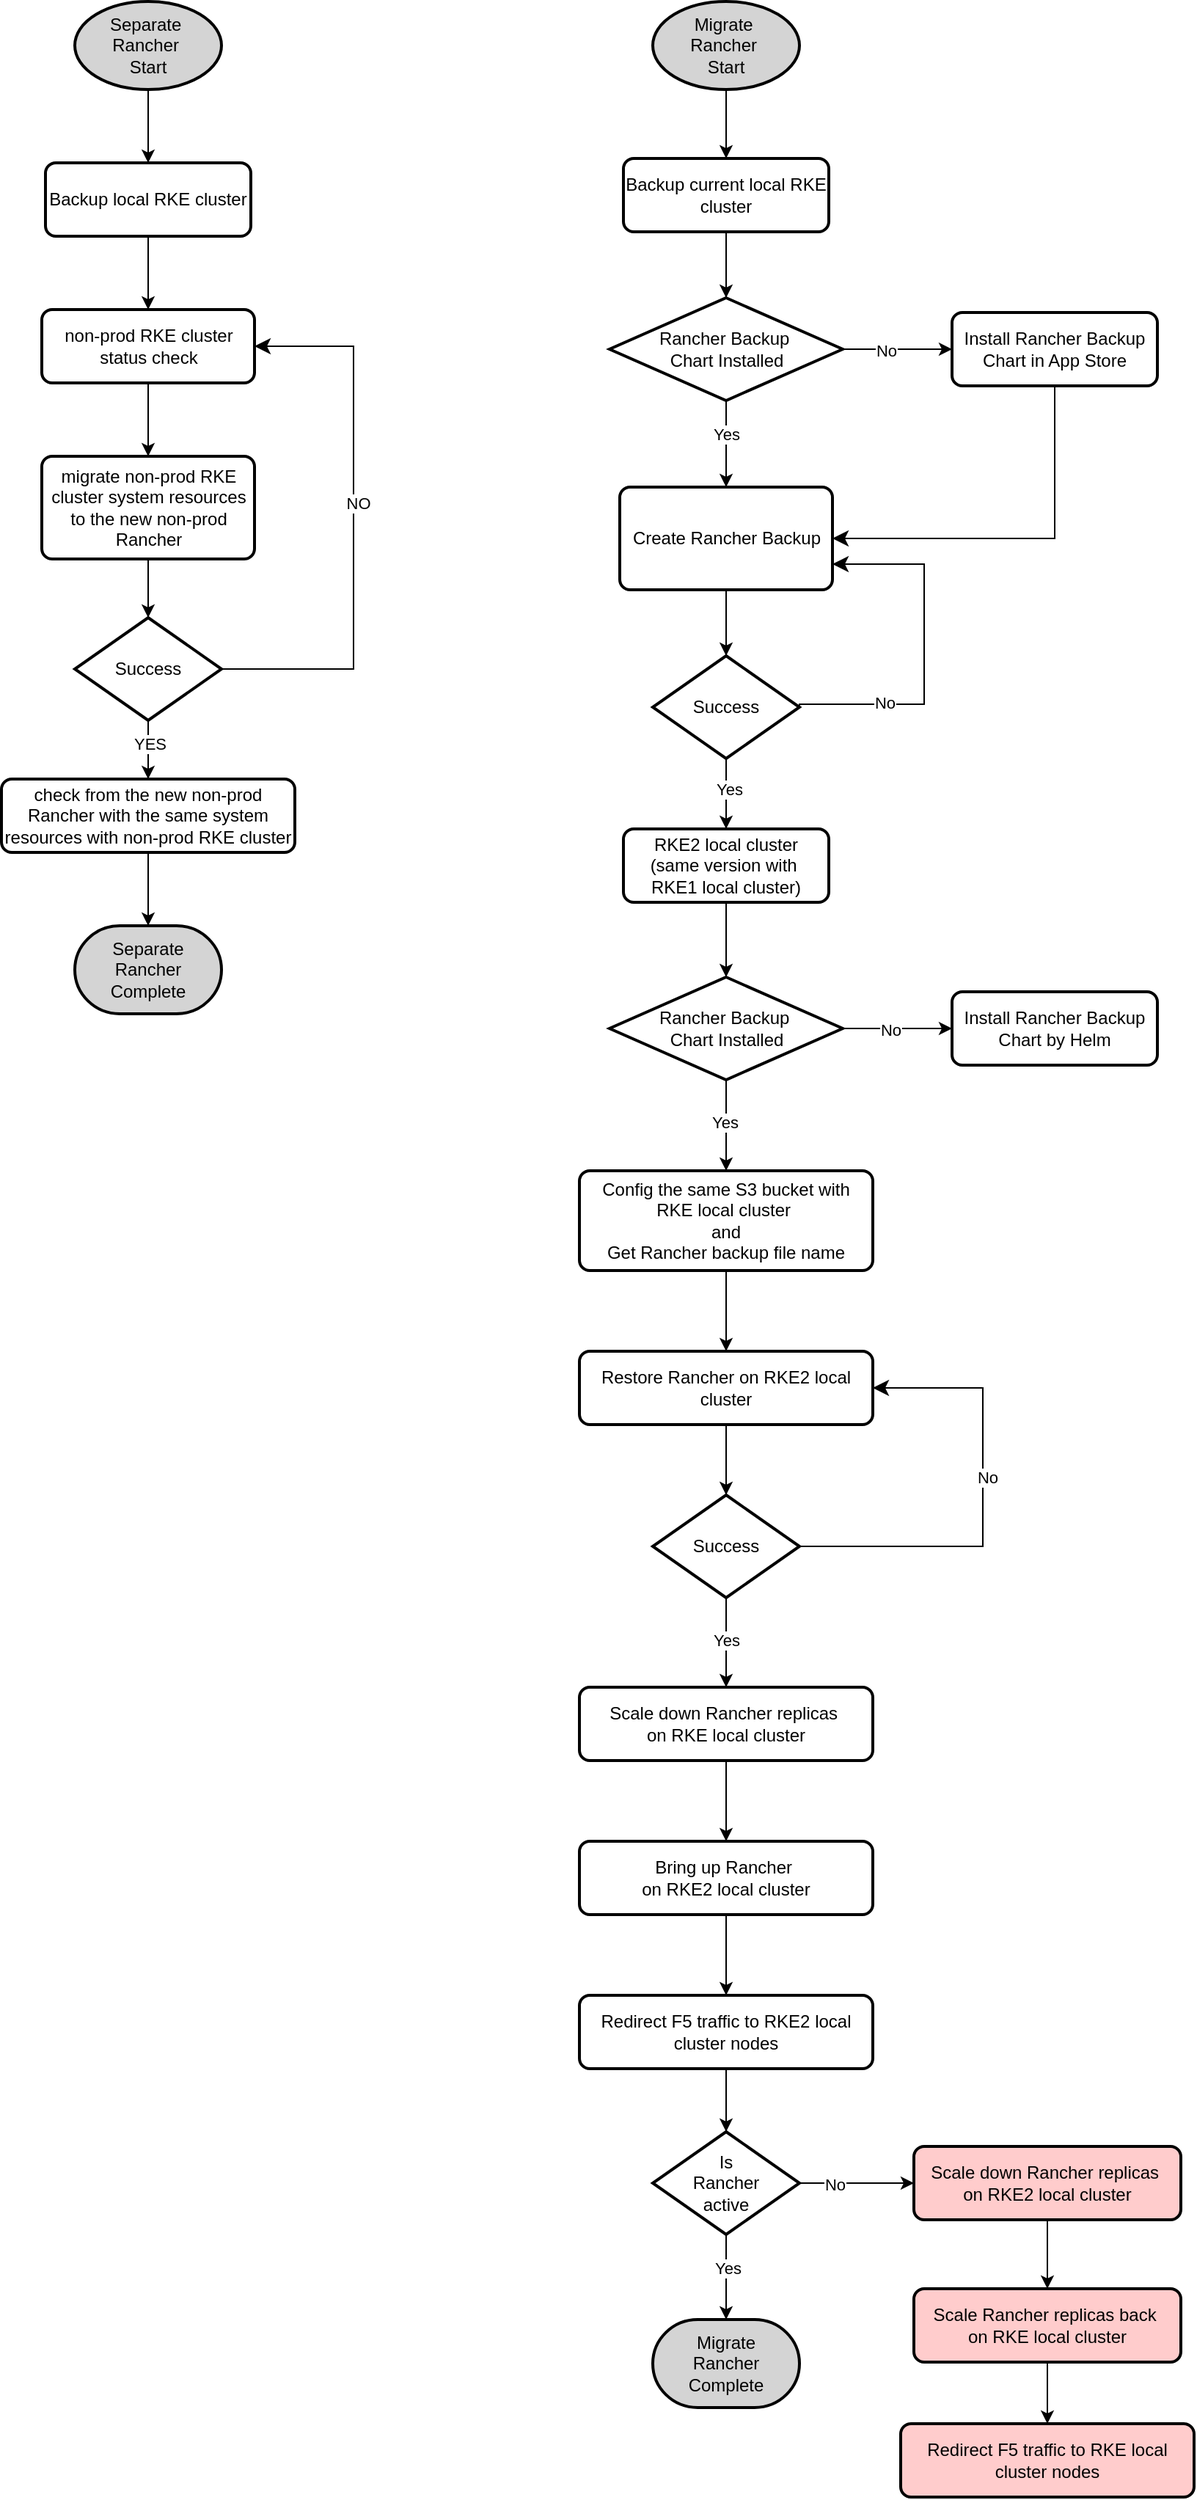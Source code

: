 <mxfile version="26.0.11">
  <diagram id="C5RBs43oDa-KdzZeNtuy" name="Page-1">
    <mxGraphModel dx="1242" dy="741" grid="0" gridSize="10" guides="1" tooltips="1" connect="1" arrows="1" fold="1" page="0" pageScale="1" pageWidth="827" pageHeight="1169" math="0" shadow="0">
      <root>
        <mxCell id="WIyWlLk6GJQsqaUBKTNV-0" />
        <mxCell id="WIyWlLk6GJQsqaUBKTNV-1" parent="WIyWlLk6GJQsqaUBKTNV-0" />
        <mxCell id="XbjGTauby8Pg0xVq4k7X-6" value="" style="edgeStyle=orthogonalEdgeStyle;rounded=0;orthogonalLoop=1;jettySize=auto;html=1;" edge="1" parent="WIyWlLk6GJQsqaUBKTNV-1" source="XbjGTauby8Pg0xVq4k7X-0" target="XbjGTauby8Pg0xVq4k7X-1">
          <mxGeometry relative="1" as="geometry" />
        </mxCell>
        <mxCell id="XbjGTauby8Pg0xVq4k7X-0" value="Separate&amp;nbsp;&lt;div&gt;Rancher&amp;nbsp;&lt;/div&gt;&lt;div&gt;Start&lt;/div&gt;" style="strokeWidth=2;html=1;shape=mxgraph.flowchart.start_1;whiteSpace=wrap;fillColor=light-dark(#D4D4D4,var(--ge-dark-color, #121212));" vertex="1" parent="WIyWlLk6GJQsqaUBKTNV-1">
          <mxGeometry x="170" y="60" width="100" height="60" as="geometry" />
        </mxCell>
        <mxCell id="XbjGTauby8Pg0xVq4k7X-7" value="" style="edgeStyle=orthogonalEdgeStyle;rounded=0;orthogonalLoop=1;jettySize=auto;html=1;" edge="1" parent="WIyWlLk6GJQsqaUBKTNV-1" source="XbjGTauby8Pg0xVq4k7X-1" target="XbjGTauby8Pg0xVq4k7X-2">
          <mxGeometry relative="1" as="geometry" />
        </mxCell>
        <mxCell id="XbjGTauby8Pg0xVq4k7X-1" value="Backup local RKE cluster" style="rounded=1;whiteSpace=wrap;html=1;absoluteArcSize=1;arcSize=14;strokeWidth=2;" vertex="1" parent="WIyWlLk6GJQsqaUBKTNV-1">
          <mxGeometry x="150" y="170" width="140" height="50" as="geometry" />
        </mxCell>
        <mxCell id="XbjGTauby8Pg0xVq4k7X-8" value="" style="edgeStyle=orthogonalEdgeStyle;rounded=0;orthogonalLoop=1;jettySize=auto;html=1;" edge="1" parent="WIyWlLk6GJQsqaUBKTNV-1" source="XbjGTauby8Pg0xVq4k7X-2" target="XbjGTauby8Pg0xVq4k7X-3">
          <mxGeometry relative="1" as="geometry" />
        </mxCell>
        <mxCell id="XbjGTauby8Pg0xVq4k7X-2" value="non-prod RKE cluster status check" style="rounded=1;whiteSpace=wrap;html=1;absoluteArcSize=1;arcSize=14;strokeWidth=2;" vertex="1" parent="WIyWlLk6GJQsqaUBKTNV-1">
          <mxGeometry x="147.5" y="270" width="145" height="50" as="geometry" />
        </mxCell>
        <mxCell id="XbjGTauby8Pg0xVq4k7X-9" value="" style="edgeStyle=orthogonalEdgeStyle;rounded=0;orthogonalLoop=1;jettySize=auto;html=1;" edge="1" parent="WIyWlLk6GJQsqaUBKTNV-1" source="XbjGTauby8Pg0xVq4k7X-3" target="XbjGTauby8Pg0xVq4k7X-4">
          <mxGeometry relative="1" as="geometry" />
        </mxCell>
        <mxCell id="XbjGTauby8Pg0xVq4k7X-3" value="migrate non-prod RKE cluster system resources to the new non-prod Rancher" style="rounded=1;whiteSpace=wrap;html=1;absoluteArcSize=1;arcSize=14;strokeWidth=2;" vertex="1" parent="WIyWlLk6GJQsqaUBKTNV-1">
          <mxGeometry x="147.5" y="370" width="145" height="70" as="geometry" />
        </mxCell>
        <mxCell id="XbjGTauby8Pg0xVq4k7X-11" value="" style="edgeStyle=orthogonalEdgeStyle;rounded=0;orthogonalLoop=1;jettySize=auto;html=1;" edge="1" parent="WIyWlLk6GJQsqaUBKTNV-1" source="XbjGTauby8Pg0xVq4k7X-4" target="XbjGTauby8Pg0xVq4k7X-10">
          <mxGeometry relative="1" as="geometry" />
        </mxCell>
        <mxCell id="XbjGTauby8Pg0xVq4k7X-13" value="YES" style="edgeLabel;html=1;align=center;verticalAlign=middle;resizable=0;points=[];" vertex="1" connectable="0" parent="XbjGTauby8Pg0xVq4k7X-11">
          <mxGeometry x="-0.2" y="1" relative="1" as="geometry">
            <mxPoint as="offset" />
          </mxGeometry>
        </mxCell>
        <mxCell id="XbjGTauby8Pg0xVq4k7X-4" value="Success" style="strokeWidth=2;html=1;shape=mxgraph.flowchart.decision;whiteSpace=wrap;" vertex="1" parent="WIyWlLk6GJQsqaUBKTNV-1">
          <mxGeometry x="170" y="480" width="100" height="70" as="geometry" />
        </mxCell>
        <mxCell id="XbjGTauby8Pg0xVq4k7X-5" value="Separate&lt;div&gt;Rancher&lt;/div&gt;&lt;div&gt;Complete&lt;/div&gt;" style="strokeWidth=2;html=1;shape=mxgraph.flowchart.terminator;whiteSpace=wrap;fillColor=light-dark(#D4D4D4,var(--ge-dark-color, #121212));" vertex="1" parent="WIyWlLk6GJQsqaUBKTNV-1">
          <mxGeometry x="170" y="690" width="100" height="60" as="geometry" />
        </mxCell>
        <mxCell id="XbjGTauby8Pg0xVq4k7X-12" value="" style="edgeStyle=orthogonalEdgeStyle;rounded=0;orthogonalLoop=1;jettySize=auto;html=1;" edge="1" parent="WIyWlLk6GJQsqaUBKTNV-1" source="XbjGTauby8Pg0xVq4k7X-10" target="XbjGTauby8Pg0xVq4k7X-5">
          <mxGeometry relative="1" as="geometry" />
        </mxCell>
        <mxCell id="XbjGTauby8Pg0xVq4k7X-10" value="check from the new non-prod Rancher with the same system resources with non-prod RKE cluster" style="rounded=1;whiteSpace=wrap;html=1;absoluteArcSize=1;arcSize=14;strokeWidth=2;" vertex="1" parent="WIyWlLk6GJQsqaUBKTNV-1">
          <mxGeometry x="120" y="590" width="200" height="50" as="geometry" />
        </mxCell>
        <mxCell id="XbjGTauby8Pg0xVq4k7X-14" value="" style="edgeStyle=segmentEdgeStyle;endArrow=classic;html=1;curved=0;rounded=0;endSize=8;startSize=8;exitX=1;exitY=0.5;exitDx=0;exitDy=0;exitPerimeter=0;entryX=1;entryY=0.5;entryDx=0;entryDy=0;" edge="1" parent="WIyWlLk6GJQsqaUBKTNV-1" source="XbjGTauby8Pg0xVq4k7X-4" target="XbjGTauby8Pg0xVq4k7X-2">
          <mxGeometry width="50" height="50" relative="1" as="geometry">
            <mxPoint x="410" y="450" as="sourcePoint" />
            <mxPoint x="460" y="400" as="targetPoint" />
            <Array as="points">
              <mxPoint x="360" y="515" />
              <mxPoint x="360" y="295" />
            </Array>
          </mxGeometry>
        </mxCell>
        <mxCell id="XbjGTauby8Pg0xVq4k7X-15" value="NO" style="edgeLabel;html=1;align=center;verticalAlign=middle;resizable=0;points=[];" vertex="1" connectable="0" parent="XbjGTauby8Pg0xVq4k7X-14">
          <mxGeometry x="0.079" y="-3" relative="1" as="geometry">
            <mxPoint as="offset" />
          </mxGeometry>
        </mxCell>
        <mxCell id="XbjGTauby8Pg0xVq4k7X-24" value="" style="edgeStyle=orthogonalEdgeStyle;rounded=0;orthogonalLoop=1;jettySize=auto;html=1;" edge="1" parent="WIyWlLk6GJQsqaUBKTNV-1" source="XbjGTauby8Pg0xVq4k7X-16" target="XbjGTauby8Pg0xVq4k7X-18">
          <mxGeometry relative="1" as="geometry" />
        </mxCell>
        <mxCell id="XbjGTauby8Pg0xVq4k7X-16" value="Migrate&amp;nbsp;&lt;div&gt;Rancher&amp;nbsp;&lt;/div&gt;&lt;div&gt;Start&lt;/div&gt;" style="strokeWidth=2;html=1;shape=mxgraph.flowchart.start_1;whiteSpace=wrap;fillColor=light-dark(#D4D4D4,var(--ge-dark-color, #121212));" vertex="1" parent="WIyWlLk6GJQsqaUBKTNV-1">
          <mxGeometry x="564" y="60" width="100" height="60" as="geometry" />
        </mxCell>
        <mxCell id="XbjGTauby8Pg0xVq4k7X-26" value="" style="edgeStyle=orthogonalEdgeStyle;rounded=0;orthogonalLoop=1;jettySize=auto;html=1;" edge="1" parent="WIyWlLk6GJQsqaUBKTNV-1" source="XbjGTauby8Pg0xVq4k7X-17" target="XbjGTauby8Pg0xVq4k7X-19">
          <mxGeometry relative="1" as="geometry" />
        </mxCell>
        <mxCell id="XbjGTauby8Pg0xVq4k7X-27" value="Yes" style="edgeLabel;html=1;align=center;verticalAlign=middle;resizable=0;points=[];" vertex="1" connectable="0" parent="XbjGTauby8Pg0xVq4k7X-26">
          <mxGeometry x="-0.22" relative="1" as="geometry">
            <mxPoint as="offset" />
          </mxGeometry>
        </mxCell>
        <mxCell id="XbjGTauby8Pg0xVq4k7X-29" value="" style="edgeStyle=orthogonalEdgeStyle;rounded=0;orthogonalLoop=1;jettySize=auto;html=1;" edge="1" parent="WIyWlLk6GJQsqaUBKTNV-1" source="XbjGTauby8Pg0xVq4k7X-17" target="XbjGTauby8Pg0xVq4k7X-28">
          <mxGeometry relative="1" as="geometry" />
        </mxCell>
        <mxCell id="XbjGTauby8Pg0xVq4k7X-30" value="No" style="edgeLabel;html=1;align=center;verticalAlign=middle;resizable=0;points=[];" vertex="1" connectable="0" parent="XbjGTauby8Pg0xVq4k7X-29">
          <mxGeometry x="-0.235" y="-1" relative="1" as="geometry">
            <mxPoint x="1" as="offset" />
          </mxGeometry>
        </mxCell>
        <mxCell id="XbjGTauby8Pg0xVq4k7X-17" value="Rancher Backup&amp;nbsp;&lt;div&gt;Chart Installed&lt;/div&gt;" style="strokeWidth=2;html=1;shape=mxgraph.flowchart.decision;whiteSpace=wrap;" vertex="1" parent="WIyWlLk6GJQsqaUBKTNV-1">
          <mxGeometry x="534.5" y="262" width="159" height="70" as="geometry" />
        </mxCell>
        <mxCell id="XbjGTauby8Pg0xVq4k7X-25" value="" style="edgeStyle=orthogonalEdgeStyle;rounded=0;orthogonalLoop=1;jettySize=auto;html=1;" edge="1" parent="WIyWlLk6GJQsqaUBKTNV-1" source="XbjGTauby8Pg0xVq4k7X-18" target="XbjGTauby8Pg0xVq4k7X-17">
          <mxGeometry relative="1" as="geometry" />
        </mxCell>
        <mxCell id="XbjGTauby8Pg0xVq4k7X-18" value="Backup current local RKE cluster" style="rounded=1;whiteSpace=wrap;html=1;absoluteArcSize=1;arcSize=14;strokeWidth=2;" vertex="1" parent="WIyWlLk6GJQsqaUBKTNV-1">
          <mxGeometry x="544" y="167" width="140" height="50" as="geometry" />
        </mxCell>
        <mxCell id="XbjGTauby8Pg0xVq4k7X-34" value="" style="edgeStyle=orthogonalEdgeStyle;rounded=0;orthogonalLoop=1;jettySize=auto;html=1;" edge="1" parent="WIyWlLk6GJQsqaUBKTNV-1" source="XbjGTauby8Pg0xVq4k7X-19" target="XbjGTauby8Pg0xVq4k7X-20">
          <mxGeometry relative="1" as="geometry" />
        </mxCell>
        <mxCell id="XbjGTauby8Pg0xVq4k7X-19" value="Create Rancher Backup" style="rounded=1;whiteSpace=wrap;html=1;absoluteArcSize=1;arcSize=14;strokeWidth=2;" vertex="1" parent="WIyWlLk6GJQsqaUBKTNV-1">
          <mxGeometry x="541.5" y="391" width="145" height="70" as="geometry" />
        </mxCell>
        <mxCell id="XbjGTauby8Pg0xVq4k7X-37" value="" style="edgeStyle=orthogonalEdgeStyle;rounded=0;orthogonalLoop=1;jettySize=auto;html=1;" edge="1" parent="WIyWlLk6GJQsqaUBKTNV-1" source="XbjGTauby8Pg0xVq4k7X-20" target="XbjGTauby8Pg0xVq4k7X-23">
          <mxGeometry relative="1" as="geometry" />
        </mxCell>
        <mxCell id="XbjGTauby8Pg0xVq4k7X-38" value="Yes" style="edgeLabel;html=1;align=center;verticalAlign=middle;resizable=0;points=[];" vertex="1" connectable="0" parent="XbjGTauby8Pg0xVq4k7X-37">
          <mxGeometry x="-0.125" y="2" relative="1" as="geometry">
            <mxPoint as="offset" />
          </mxGeometry>
        </mxCell>
        <mxCell id="XbjGTauby8Pg0xVq4k7X-20" value="Success" style="strokeWidth=2;html=1;shape=mxgraph.flowchart.decision;whiteSpace=wrap;" vertex="1" parent="WIyWlLk6GJQsqaUBKTNV-1">
          <mxGeometry x="564" y="506" width="100" height="70" as="geometry" />
        </mxCell>
        <mxCell id="XbjGTauby8Pg0xVq4k7X-49" value="" style="edgeStyle=orthogonalEdgeStyle;rounded=0;orthogonalLoop=1;jettySize=auto;html=1;" edge="1" parent="WIyWlLk6GJQsqaUBKTNV-1" source="XbjGTauby8Pg0xVq4k7X-22" target="XbjGTauby8Pg0xVq4k7X-48">
          <mxGeometry relative="1" as="geometry" />
        </mxCell>
        <mxCell id="XbjGTauby8Pg0xVq4k7X-22" value="Restore Rancher on RKE2 local cluster" style="rounded=1;whiteSpace=wrap;html=1;absoluteArcSize=1;arcSize=14;strokeWidth=2;" vertex="1" parent="WIyWlLk6GJQsqaUBKTNV-1">
          <mxGeometry x="514" y="980" width="200" height="50" as="geometry" />
        </mxCell>
        <mxCell id="XbjGTauby8Pg0xVq4k7X-41" value="" style="edgeStyle=orthogonalEdgeStyle;rounded=0;orthogonalLoop=1;jettySize=auto;html=1;" edge="1" parent="WIyWlLk6GJQsqaUBKTNV-1" source="XbjGTauby8Pg0xVq4k7X-23" target="XbjGTauby8Pg0xVq4k7X-40">
          <mxGeometry relative="1" as="geometry" />
        </mxCell>
        <mxCell id="XbjGTauby8Pg0xVq4k7X-23" value="RKE2 local cluster&lt;div&gt;(same version with&amp;nbsp;&lt;/div&gt;&lt;div&gt;RKE1 local cluster)&lt;/div&gt;" style="rounded=1;whiteSpace=wrap;html=1;absoluteArcSize=1;arcSize=14;strokeWidth=2;" vertex="1" parent="WIyWlLk6GJQsqaUBKTNV-1">
          <mxGeometry x="544" y="624" width="140" height="50" as="geometry" />
        </mxCell>
        <mxCell id="XbjGTauby8Pg0xVq4k7X-28" value="Install Rancher Backup&lt;div&gt;Chart in App Store&lt;/div&gt;" style="rounded=1;whiteSpace=wrap;html=1;absoluteArcSize=1;arcSize=14;strokeWidth=2;" vertex="1" parent="WIyWlLk6GJQsqaUBKTNV-1">
          <mxGeometry x="768" y="272" width="140" height="50" as="geometry" />
        </mxCell>
        <mxCell id="XbjGTauby8Pg0xVq4k7X-33" value="" style="edgeStyle=segmentEdgeStyle;endArrow=classic;html=1;curved=0;rounded=0;endSize=8;startSize=8;exitX=0.5;exitY=1;exitDx=0;exitDy=0;entryX=1;entryY=0.5;entryDx=0;entryDy=0;" edge="1" parent="WIyWlLk6GJQsqaUBKTNV-1" source="XbjGTauby8Pg0xVq4k7X-28" target="XbjGTauby8Pg0xVq4k7X-19">
          <mxGeometry width="50" height="50" relative="1" as="geometry">
            <mxPoint x="817" y="418" as="sourcePoint" />
            <mxPoint x="789" y="427" as="targetPoint" />
            <Array as="points">
              <mxPoint x="838" y="426" />
            </Array>
          </mxGeometry>
        </mxCell>
        <mxCell id="XbjGTauby8Pg0xVq4k7X-35" value="" style="edgeStyle=segmentEdgeStyle;endArrow=classic;html=1;curved=0;rounded=0;endSize=8;startSize=8;exitX=1;exitY=0.5;exitDx=0;exitDy=0;exitPerimeter=0;entryX=1;entryY=0.75;entryDx=0;entryDy=0;" edge="1" parent="WIyWlLk6GJQsqaUBKTNV-1" source="XbjGTauby8Pg0xVq4k7X-20" target="XbjGTauby8Pg0xVq4k7X-19">
          <mxGeometry width="50" height="50" relative="1" as="geometry">
            <mxPoint x="704" y="542" as="sourcePoint" />
            <mxPoint x="754" y="492" as="targetPoint" />
            <Array as="points">
              <mxPoint x="664" y="539" />
              <mxPoint x="749" y="539" />
              <mxPoint x="749" y="444" />
            </Array>
          </mxGeometry>
        </mxCell>
        <mxCell id="XbjGTauby8Pg0xVq4k7X-36" value="No" style="edgeLabel;html=1;align=center;verticalAlign=middle;resizable=0;points=[];" vertex="1" connectable="0" parent="XbjGTauby8Pg0xVq4k7X-35">
          <mxGeometry x="-0.51" y="1" relative="1" as="geometry">
            <mxPoint as="offset" />
          </mxGeometry>
        </mxCell>
        <mxCell id="XbjGTauby8Pg0xVq4k7X-47" value="" style="edgeStyle=orthogonalEdgeStyle;rounded=0;orthogonalLoop=1;jettySize=auto;html=1;" edge="1" parent="WIyWlLk6GJQsqaUBKTNV-1" source="XbjGTauby8Pg0xVq4k7X-39" target="XbjGTauby8Pg0xVq4k7X-22">
          <mxGeometry relative="1" as="geometry" />
        </mxCell>
        <mxCell id="XbjGTauby8Pg0xVq4k7X-39" value="Config the same S3 bucket with&lt;div&gt;RKE local cluster&amp;nbsp;&lt;/div&gt;&lt;div&gt;and&lt;/div&gt;&lt;div&gt;Get Rancher backup file name&lt;/div&gt;" style="rounded=1;whiteSpace=wrap;html=1;absoluteArcSize=1;arcSize=14;strokeWidth=2;" vertex="1" parent="WIyWlLk6GJQsqaUBKTNV-1">
          <mxGeometry x="514" y="857" width="200" height="68" as="geometry" />
        </mxCell>
        <mxCell id="XbjGTauby8Pg0xVq4k7X-43" value="" style="edgeStyle=orthogonalEdgeStyle;rounded=0;orthogonalLoop=1;jettySize=auto;html=1;" edge="1" parent="WIyWlLk6GJQsqaUBKTNV-1" source="XbjGTauby8Pg0xVq4k7X-40" target="XbjGTauby8Pg0xVq4k7X-42">
          <mxGeometry relative="1" as="geometry" />
        </mxCell>
        <mxCell id="XbjGTauby8Pg0xVq4k7X-44" value="No" style="edgeLabel;html=1;align=center;verticalAlign=middle;resizable=0;points=[];" vertex="1" connectable="0" parent="XbjGTauby8Pg0xVq4k7X-43">
          <mxGeometry x="-0.128" y="-1" relative="1" as="geometry">
            <mxPoint as="offset" />
          </mxGeometry>
        </mxCell>
        <mxCell id="XbjGTauby8Pg0xVq4k7X-45" value="" style="edgeStyle=orthogonalEdgeStyle;rounded=0;orthogonalLoop=1;jettySize=auto;html=1;" edge="1" parent="WIyWlLk6GJQsqaUBKTNV-1" source="XbjGTauby8Pg0xVq4k7X-40" target="XbjGTauby8Pg0xVq4k7X-39">
          <mxGeometry relative="1" as="geometry" />
        </mxCell>
        <mxCell id="XbjGTauby8Pg0xVq4k7X-46" value="Yes" style="edgeLabel;html=1;align=center;verticalAlign=middle;resizable=0;points=[];" vertex="1" connectable="0" parent="XbjGTauby8Pg0xVq4k7X-45">
          <mxGeometry x="-0.065" y="-1" relative="1" as="geometry">
            <mxPoint as="offset" />
          </mxGeometry>
        </mxCell>
        <mxCell id="XbjGTauby8Pg0xVq4k7X-40" value="Rancher Backup&amp;nbsp;&lt;div&gt;Chart Installed&lt;/div&gt;" style="strokeWidth=2;html=1;shape=mxgraph.flowchart.decision;whiteSpace=wrap;" vertex="1" parent="WIyWlLk6GJQsqaUBKTNV-1">
          <mxGeometry x="534.5" y="725" width="159" height="70" as="geometry" />
        </mxCell>
        <mxCell id="XbjGTauby8Pg0xVq4k7X-42" value="Install Rancher Backup&lt;div&gt;Chart by Helm&lt;/div&gt;" style="rounded=1;whiteSpace=wrap;html=1;absoluteArcSize=1;arcSize=14;strokeWidth=2;" vertex="1" parent="WIyWlLk6GJQsqaUBKTNV-1">
          <mxGeometry x="768" y="735" width="140" height="50" as="geometry" />
        </mxCell>
        <mxCell id="XbjGTauby8Pg0xVq4k7X-53" value="" style="edgeStyle=orthogonalEdgeStyle;rounded=0;orthogonalLoop=1;jettySize=auto;html=1;" edge="1" parent="WIyWlLk6GJQsqaUBKTNV-1" source="XbjGTauby8Pg0xVq4k7X-48" target="XbjGTauby8Pg0xVq4k7X-52">
          <mxGeometry relative="1" as="geometry" />
        </mxCell>
        <mxCell id="XbjGTauby8Pg0xVq4k7X-54" value="Yes" style="edgeLabel;html=1;align=center;verticalAlign=middle;resizable=0;points=[];" vertex="1" connectable="0" parent="XbjGTauby8Pg0xVq4k7X-53">
          <mxGeometry x="-0.049" relative="1" as="geometry">
            <mxPoint as="offset" />
          </mxGeometry>
        </mxCell>
        <mxCell id="XbjGTauby8Pg0xVq4k7X-48" value="Success" style="strokeWidth=2;html=1;shape=mxgraph.flowchart.decision;whiteSpace=wrap;" vertex="1" parent="WIyWlLk6GJQsqaUBKTNV-1">
          <mxGeometry x="564" y="1078" width="100" height="70" as="geometry" />
        </mxCell>
        <mxCell id="XbjGTauby8Pg0xVq4k7X-50" value="" style="edgeStyle=segmentEdgeStyle;endArrow=classic;html=1;curved=0;rounded=0;endSize=8;startSize=8;exitX=1;exitY=0.5;exitDx=0;exitDy=0;exitPerimeter=0;entryX=1;entryY=0.5;entryDx=0;entryDy=0;" edge="1" parent="WIyWlLk6GJQsqaUBKTNV-1" source="XbjGTauby8Pg0xVq4k7X-48" target="XbjGTauby8Pg0xVq4k7X-22">
          <mxGeometry width="50" height="50" relative="1" as="geometry">
            <mxPoint x="703" y="1114" as="sourcePoint" />
            <mxPoint x="753" y="1064" as="targetPoint" />
            <Array as="points">
              <mxPoint x="789" y="1113" />
              <mxPoint x="789" y="1005" />
            </Array>
          </mxGeometry>
        </mxCell>
        <mxCell id="XbjGTauby8Pg0xVq4k7X-51" value="No" style="edgeLabel;html=1;align=center;verticalAlign=middle;resizable=0;points=[];" vertex="1" connectable="0" parent="XbjGTauby8Pg0xVq4k7X-50">
          <mxGeometry x="0.117" y="-3" relative="1" as="geometry">
            <mxPoint as="offset" />
          </mxGeometry>
        </mxCell>
        <mxCell id="XbjGTauby8Pg0xVq4k7X-56" value="" style="edgeStyle=orthogonalEdgeStyle;rounded=0;orthogonalLoop=1;jettySize=auto;html=1;" edge="1" parent="WIyWlLk6GJQsqaUBKTNV-1" source="XbjGTauby8Pg0xVq4k7X-52" target="XbjGTauby8Pg0xVq4k7X-55">
          <mxGeometry relative="1" as="geometry" />
        </mxCell>
        <mxCell id="XbjGTauby8Pg0xVq4k7X-52" value="Scale down Rancher replicas&amp;nbsp;&lt;div&gt;on RKE local cluster&lt;/div&gt;" style="rounded=1;whiteSpace=wrap;html=1;absoluteArcSize=1;arcSize=14;strokeWidth=2;" vertex="1" parent="WIyWlLk6GJQsqaUBKTNV-1">
          <mxGeometry x="514" y="1209" width="200" height="50" as="geometry" />
        </mxCell>
        <mxCell id="XbjGTauby8Pg0xVq4k7X-58" value="" style="edgeStyle=orthogonalEdgeStyle;rounded=0;orthogonalLoop=1;jettySize=auto;html=1;" edge="1" parent="WIyWlLk6GJQsqaUBKTNV-1" source="XbjGTauby8Pg0xVq4k7X-55" target="XbjGTauby8Pg0xVq4k7X-57">
          <mxGeometry relative="1" as="geometry" />
        </mxCell>
        <mxCell id="XbjGTauby8Pg0xVq4k7X-55" value="Bring up Rancher&amp;nbsp;&lt;div&gt;on RKE2 local cluster&lt;/div&gt;" style="rounded=1;whiteSpace=wrap;html=1;absoluteArcSize=1;arcSize=14;strokeWidth=2;" vertex="1" parent="WIyWlLk6GJQsqaUBKTNV-1">
          <mxGeometry x="514" y="1314" width="200" height="50" as="geometry" />
        </mxCell>
        <mxCell id="XbjGTauby8Pg0xVq4k7X-60" value="" style="edgeStyle=orthogonalEdgeStyle;rounded=0;orthogonalLoop=1;jettySize=auto;html=1;" edge="1" parent="WIyWlLk6GJQsqaUBKTNV-1" source="XbjGTauby8Pg0xVq4k7X-57" target="XbjGTauby8Pg0xVq4k7X-59">
          <mxGeometry relative="1" as="geometry" />
        </mxCell>
        <mxCell id="XbjGTauby8Pg0xVq4k7X-57" value="Redirect F5 traffic to RKE2 local cluster nodes" style="rounded=1;whiteSpace=wrap;html=1;absoluteArcSize=1;arcSize=14;strokeWidth=2;" vertex="1" parent="WIyWlLk6GJQsqaUBKTNV-1">
          <mxGeometry x="514" y="1419" width="200" height="50" as="geometry" />
        </mxCell>
        <mxCell id="XbjGTauby8Pg0xVq4k7X-62" value="" style="edgeStyle=orthogonalEdgeStyle;rounded=0;orthogonalLoop=1;jettySize=auto;html=1;" edge="1" parent="WIyWlLk6GJQsqaUBKTNV-1" source="XbjGTauby8Pg0xVq4k7X-59" target="XbjGTauby8Pg0xVq4k7X-61">
          <mxGeometry relative="1" as="geometry" />
        </mxCell>
        <mxCell id="XbjGTauby8Pg0xVq4k7X-63" value="Yes" style="edgeLabel;html=1;align=center;verticalAlign=middle;resizable=0;points=[];" vertex="1" connectable="0" parent="XbjGTauby8Pg0xVq4k7X-62">
          <mxGeometry x="-0.211" y="1" relative="1" as="geometry">
            <mxPoint as="offset" />
          </mxGeometry>
        </mxCell>
        <mxCell id="XbjGTauby8Pg0xVq4k7X-66" value="" style="edgeStyle=orthogonalEdgeStyle;rounded=0;orthogonalLoop=1;jettySize=auto;html=1;" edge="1" parent="WIyWlLk6GJQsqaUBKTNV-1" source="XbjGTauby8Pg0xVq4k7X-59" target="XbjGTauby8Pg0xVq4k7X-64">
          <mxGeometry relative="1" as="geometry" />
        </mxCell>
        <mxCell id="XbjGTauby8Pg0xVq4k7X-67" value="No" style="edgeLabel;html=1;align=center;verticalAlign=middle;resizable=0;points=[];" vertex="1" connectable="0" parent="XbjGTauby8Pg0xVq4k7X-66">
          <mxGeometry x="-0.385" y="-1" relative="1" as="geometry">
            <mxPoint as="offset" />
          </mxGeometry>
        </mxCell>
        <mxCell id="XbjGTauby8Pg0xVq4k7X-59" value="Is&lt;div&gt;Rancher&lt;/div&gt;&lt;div&gt;active&lt;/div&gt;" style="strokeWidth=2;html=1;shape=mxgraph.flowchart.decision;whiteSpace=wrap;" vertex="1" parent="WIyWlLk6GJQsqaUBKTNV-1">
          <mxGeometry x="564" y="1512" width="100" height="70" as="geometry" />
        </mxCell>
        <mxCell id="XbjGTauby8Pg0xVq4k7X-61" value="&lt;div&gt;Migrate&lt;/div&gt;&lt;div&gt;Rancher&lt;/div&gt;&lt;div&gt;Complete&lt;/div&gt;" style="strokeWidth=2;html=1;shape=mxgraph.flowchart.terminator;whiteSpace=wrap;fillColor=light-dark(#D4D4D4,var(--ge-dark-color, #121212));" vertex="1" parent="WIyWlLk6GJQsqaUBKTNV-1">
          <mxGeometry x="564" y="1640" width="100" height="60" as="geometry" />
        </mxCell>
        <mxCell id="XbjGTauby8Pg0xVq4k7X-68" value="" style="edgeStyle=orthogonalEdgeStyle;rounded=0;orthogonalLoop=1;jettySize=auto;html=1;" edge="1" parent="WIyWlLk6GJQsqaUBKTNV-1" source="XbjGTauby8Pg0xVq4k7X-64" target="XbjGTauby8Pg0xVq4k7X-65">
          <mxGeometry relative="1" as="geometry" />
        </mxCell>
        <mxCell id="XbjGTauby8Pg0xVq4k7X-64" value="Scale down Rancher replicas&amp;nbsp;&lt;div&gt;on RKE2 local cluster&lt;/div&gt;" style="rounded=1;whiteSpace=wrap;html=1;absoluteArcSize=1;arcSize=14;strokeWidth=2;fillColor=light-dark(#FFCCCC,var(--ge-dark-color, #121212));" vertex="1" parent="WIyWlLk6GJQsqaUBKTNV-1">
          <mxGeometry x="742" y="1522" width="182" height="50" as="geometry" />
        </mxCell>
        <mxCell id="XbjGTauby8Pg0xVq4k7X-70" value="" style="edgeStyle=orthogonalEdgeStyle;rounded=0;orthogonalLoop=1;jettySize=auto;html=1;" edge="1" parent="WIyWlLk6GJQsqaUBKTNV-1" source="XbjGTauby8Pg0xVq4k7X-65" target="XbjGTauby8Pg0xVq4k7X-69">
          <mxGeometry relative="1" as="geometry" />
        </mxCell>
        <mxCell id="XbjGTauby8Pg0xVq4k7X-65" value="Scale Rancher replicas back&amp;nbsp;&lt;div&gt;on RKE local cluster&lt;/div&gt;" style="rounded=1;whiteSpace=wrap;html=1;absoluteArcSize=1;arcSize=14;strokeWidth=2;fillColor=light-dark(#FFCCCC,var(--ge-dark-color, #121212));" vertex="1" parent="WIyWlLk6GJQsqaUBKTNV-1">
          <mxGeometry x="742" y="1619" width="182" height="50" as="geometry" />
        </mxCell>
        <mxCell id="XbjGTauby8Pg0xVq4k7X-69" value="Redirect F5 traffic to RKE local cluster nodes" style="rounded=1;whiteSpace=wrap;html=1;absoluteArcSize=1;arcSize=14;strokeWidth=2;fillColor=light-dark(#FFCCCC,var(--ge-dark-color, #121212));" vertex="1" parent="WIyWlLk6GJQsqaUBKTNV-1">
          <mxGeometry x="733" y="1711" width="200" height="50" as="geometry" />
        </mxCell>
      </root>
    </mxGraphModel>
  </diagram>
</mxfile>
